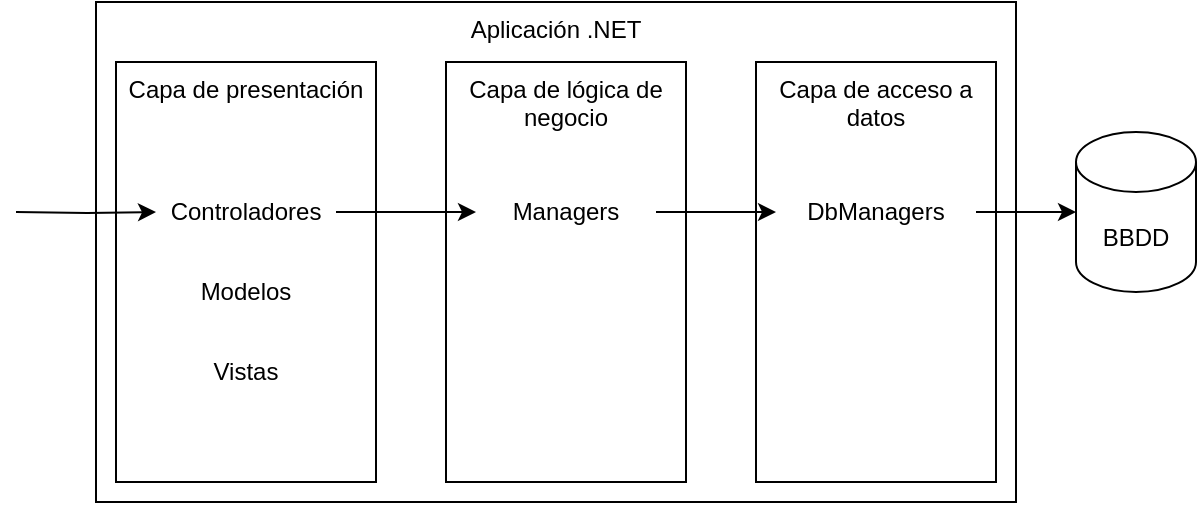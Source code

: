 <mxfile version="21.3.2" type="device">
  <diagram name="Página-1" id="tGasbVyNzPwbUm8kwMrS">
    <mxGraphModel dx="1434" dy="707" grid="1" gridSize="10" guides="1" tooltips="1" connect="1" arrows="1" fold="1" page="1" pageScale="1" pageWidth="827" pageHeight="1169" math="0" shadow="0">
      <root>
        <mxCell id="0" />
        <mxCell id="1" parent="0" />
        <mxCell id="ZWd0pGW9QoSTtCzK0dMh-84" value="Aplicación .NET" style="rounded=0;whiteSpace=wrap;html=1;verticalAlign=top;" vertex="1" parent="1">
          <mxGeometry x="150" y="150" width="460" height="250" as="geometry" />
        </mxCell>
        <mxCell id="ZWd0pGW9QoSTtCzK0dMh-85" value="Capa de presentación" style="rounded=0;whiteSpace=wrap;html=1;verticalAlign=top;" vertex="1" parent="1">
          <mxGeometry x="160" y="180" width="130" height="210" as="geometry" />
        </mxCell>
        <mxCell id="ZWd0pGW9QoSTtCzK0dMh-86" value="Capa de lógica de negocio" style="rounded=0;whiteSpace=wrap;html=1;verticalAlign=top;" vertex="1" parent="1">
          <mxGeometry x="325" y="180" width="120" height="210" as="geometry" />
        </mxCell>
        <mxCell id="ZWd0pGW9QoSTtCzK0dMh-87" value="Capa de acceso a datos" style="rounded=0;whiteSpace=wrap;html=1;verticalAlign=top;" vertex="1" parent="1">
          <mxGeometry x="480" y="180" width="120" height="210" as="geometry" />
        </mxCell>
        <mxCell id="ZWd0pGW9QoSTtCzK0dMh-94" style="edgeStyle=orthogonalEdgeStyle;rounded=0;orthogonalLoop=1;jettySize=auto;html=1;entryX=0;entryY=0.5;entryDx=0;entryDy=0;" edge="1" parent="1" target="ZWd0pGW9QoSTtCzK0dMh-89">
          <mxGeometry relative="1" as="geometry">
            <mxPoint x="110" y="310" as="targetPoint" />
            <mxPoint x="110" y="255" as="sourcePoint" />
          </mxGeometry>
        </mxCell>
        <mxCell id="ZWd0pGW9QoSTtCzK0dMh-97" style="edgeStyle=orthogonalEdgeStyle;rounded=0;orthogonalLoop=1;jettySize=auto;html=1;exitX=1;exitY=0.5;exitDx=0;exitDy=0;" edge="1" parent="1" source="ZWd0pGW9QoSTtCzK0dMh-89" target="ZWd0pGW9QoSTtCzK0dMh-95">
          <mxGeometry relative="1" as="geometry" />
        </mxCell>
        <mxCell id="ZWd0pGW9QoSTtCzK0dMh-89" value="Controladores" style="text;html=1;strokeColor=none;fillColor=none;align=center;verticalAlign=middle;whiteSpace=wrap;rounded=0;" vertex="1" parent="1">
          <mxGeometry x="180" y="240" width="90" height="30" as="geometry" />
        </mxCell>
        <mxCell id="ZWd0pGW9QoSTtCzK0dMh-90" value="Modelos" style="text;html=1;strokeColor=none;fillColor=none;align=center;verticalAlign=middle;whiteSpace=wrap;rounded=0;" vertex="1" parent="1">
          <mxGeometry x="180" y="280" width="90" height="30" as="geometry" />
        </mxCell>
        <mxCell id="ZWd0pGW9QoSTtCzK0dMh-92" value="Vistas" style="text;html=1;strokeColor=none;fillColor=none;align=center;verticalAlign=middle;whiteSpace=wrap;rounded=0;" vertex="1" parent="1">
          <mxGeometry x="180" y="320" width="90" height="30" as="geometry" />
        </mxCell>
        <mxCell id="ZWd0pGW9QoSTtCzK0dMh-98" style="edgeStyle=orthogonalEdgeStyle;rounded=0;orthogonalLoop=1;jettySize=auto;html=1;exitX=1;exitY=0.5;exitDx=0;exitDy=0;entryX=0;entryY=0.5;entryDx=0;entryDy=0;" edge="1" parent="1" source="ZWd0pGW9QoSTtCzK0dMh-95" target="ZWd0pGW9QoSTtCzK0dMh-96">
          <mxGeometry relative="1" as="geometry" />
        </mxCell>
        <mxCell id="ZWd0pGW9QoSTtCzK0dMh-95" value="Managers" style="text;html=1;strokeColor=none;fillColor=none;align=center;verticalAlign=middle;whiteSpace=wrap;rounded=0;" vertex="1" parent="1">
          <mxGeometry x="340" y="240" width="90" height="30" as="geometry" />
        </mxCell>
        <mxCell id="ZWd0pGW9QoSTtCzK0dMh-99" style="edgeStyle=orthogonalEdgeStyle;rounded=0;orthogonalLoop=1;jettySize=auto;html=1;exitX=1;exitY=0.5;exitDx=0;exitDy=0;" edge="1" parent="1" source="ZWd0pGW9QoSTtCzK0dMh-96">
          <mxGeometry relative="1" as="geometry">
            <mxPoint x="640" y="255" as="targetPoint" />
          </mxGeometry>
        </mxCell>
        <mxCell id="ZWd0pGW9QoSTtCzK0dMh-96" value="DbManagers" style="text;html=1;strokeColor=none;fillColor=none;align=center;verticalAlign=middle;whiteSpace=wrap;rounded=0;" vertex="1" parent="1">
          <mxGeometry x="490" y="240" width="100" height="30" as="geometry" />
        </mxCell>
        <mxCell id="ZWd0pGW9QoSTtCzK0dMh-100" value="BBDD" style="shape=cylinder3;whiteSpace=wrap;html=1;boundedLbl=1;backgroundOutline=1;size=15;" vertex="1" parent="1">
          <mxGeometry x="640" y="215" width="60" height="80" as="geometry" />
        </mxCell>
      </root>
    </mxGraphModel>
  </diagram>
</mxfile>
